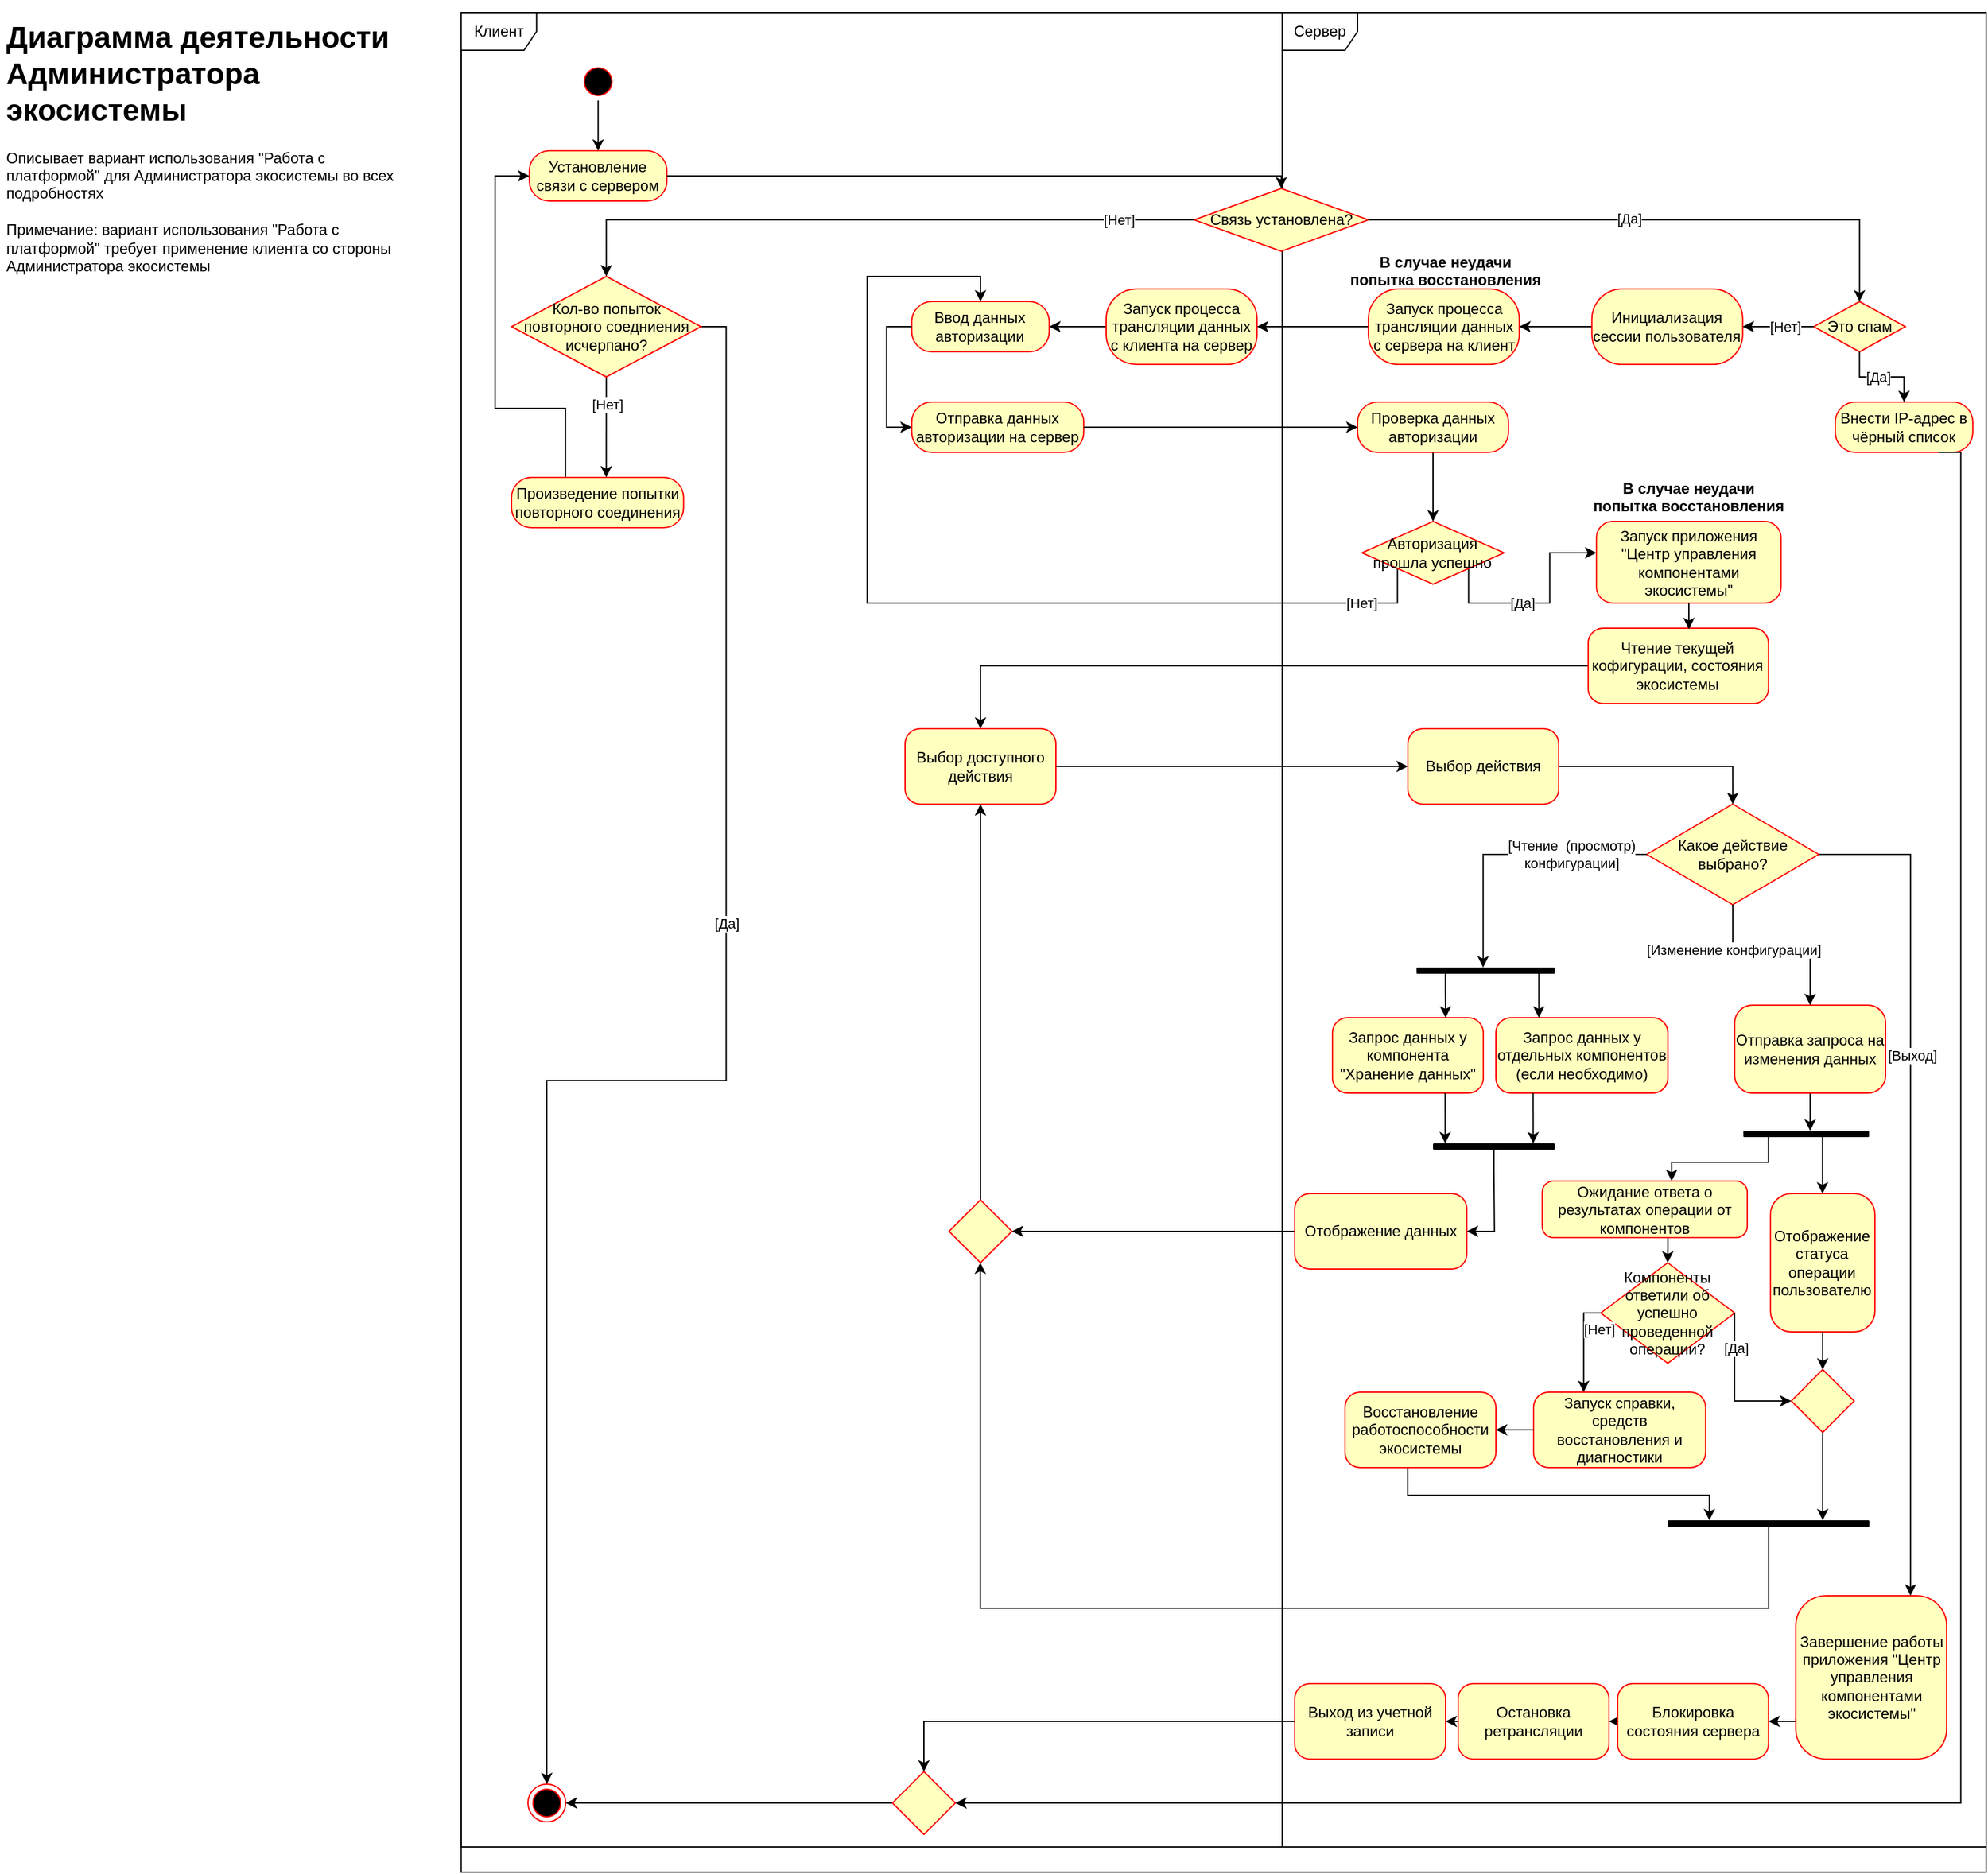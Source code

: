 <mxfile version="20.2.3" type="device"><diagram id="lEz_mb1exdDKSGcd9NBt" name="Administrator's diagram"><mxGraphModel dx="860" dy="572" grid="1" gridSize="10" guides="1" tooltips="1" connect="1" arrows="1" fold="1" page="1" pageScale="1" pageWidth="1654" pageHeight="2336" math="0" shadow="0"><root><mxCell id="0"/><mxCell id="1" parent="0"/><mxCell id="CnQYJL5vr_ISQCgj0B44-7" value="" style="group;strokeColor=default;" parent="1" vertex="1" connectable="0"><mxGeometry x="386.85" y="40" width="1213.15" height="1480" as="geometry"/></mxCell><mxCell id="CnQYJL5vr_ISQCgj0B44-5" value="Клиент" style="shape=umlFrame;whiteSpace=wrap;html=1;strokeColor=default;verticalAlign=middle;" parent="CnQYJL5vr_ISQCgj0B44-7" vertex="1"><mxGeometry width="653.15" height="1460" as="geometry"/></mxCell><mxCell id="CnQYJL5vr_ISQCgj0B44-6" value="Сервер" style="shape=umlFrame;whiteSpace=wrap;html=1;strokeColor=default;" parent="CnQYJL5vr_ISQCgj0B44-7" vertex="1"><mxGeometry x="653.15" width="560" height="1460" as="geometry"/></mxCell><mxCell id="wxSlgVsKKIOZAOF29GzU-12" value="&lt;font style=&quot;vertical-align: inherit;&quot;&gt;&lt;font style=&quot;vertical-align: inherit;&quot;&gt;Связь установлена?&lt;/font&gt;&lt;/font&gt;" style="rhombus;whiteSpace=wrap;html=1;fillColor=#ffffc0;strokeColor=#ff0000;" parent="CnQYJL5vr_ISQCgj0B44-7" vertex="1"><mxGeometry x="583.15" y="140" width="138.61" height="50" as="geometry"/></mxCell><mxCell id="wxSlgVsKKIOZAOF29GzU-30" value="Это спам" style="rhombus;whiteSpace=wrap;html=1;fillColor=#ffffc0;strokeColor=#ff0000;" parent="CnQYJL5vr_ISQCgj0B44-7" vertex="1"><mxGeometry x="1075.98" y="230" width="72.941" height="40" as="geometry"/></mxCell><mxCell id="wxSlgVsKKIOZAOF29GzU-37" value="Внести IP-адрес в чёрный список" style="rounded=1;whiteSpace=wrap;html=1;arcSize=40;fontColor=#000000;fillColor=#ffffc0;strokeColor=#ff0000;" parent="CnQYJL5vr_ISQCgj0B44-7" vertex="1"><mxGeometry x="1093.154" y="310" width="109.412" height="40" as="geometry"/></mxCell><mxCell id="wxSlgVsKKIOZAOF29GzU-33" style="edgeStyle=orthogonalEdgeStyle;rounded=0;orthogonalLoop=1;jettySize=auto;html=1;exitX=1;exitY=0.5;exitDx=0;exitDy=0;entryX=0.5;entryY=0;entryDx=0;entryDy=0;" parent="CnQYJL5vr_ISQCgj0B44-7" source="wxSlgVsKKIOZAOF29GzU-12" target="wxSlgVsKKIOZAOF29GzU-30" edge="1"><mxGeometry relative="1" as="geometry"><Array as="points"/></mxGeometry></mxCell><mxCell id="CnQYJL5vr_ISQCgj0B44-8" value="[Да]" style="edgeLabel;html=1;align=center;verticalAlign=middle;resizable=0;points=[];" parent="wxSlgVsKKIOZAOF29GzU-33" vertex="1" connectable="0"><mxGeometry x="-0.092" y="1" relative="1" as="geometry"><mxPoint as="offset"/></mxGeometry></mxCell><mxCell id="wxSlgVsKKIOZAOF29GzU-39" style="edgeStyle=orthogonalEdgeStyle;rounded=0;orthogonalLoop=1;jettySize=auto;html=1;entryX=0.5;entryY=0;entryDx=0;entryDy=0;" parent="CnQYJL5vr_ISQCgj0B44-7" source="wxSlgVsKKIOZAOF29GzU-30" target="wxSlgVsKKIOZAOF29GzU-37" edge="1"><mxGeometry relative="1" as="geometry"/></mxCell><mxCell id="CnQYJL5vr_ISQCgj0B44-9" value="[Да]" style="edgeLabel;html=1;align=center;verticalAlign=middle;resizable=0;points=[];" parent="wxSlgVsKKIOZAOF29GzU-39" vertex="1" connectable="0"><mxGeometry x="-0.074" relative="1" as="geometry"><mxPoint as="offset"/></mxGeometry></mxCell><mxCell id="wxSlgVsKKIOZAOF29GzU-22" style="edgeStyle=orthogonalEdgeStyle;rounded=0;orthogonalLoop=1;jettySize=auto;html=1;entryX=0.5;entryY=0;entryDx=0;entryDy=0;" parent="CnQYJL5vr_ISQCgj0B44-7" source="wxSlgVsKKIOZAOF29GzU-12" target="udmg3u4fPw1JbrQ22PUm-107" edge="1"><mxGeometry relative="1" as="geometry"/></mxCell><mxCell id="3WXy9SSO5yhZ2GeKk5AF-1" value="&lt;font style=&quot;vertical-align: inherit;&quot;&gt;&lt;font style=&quot;vertical-align: inherit;&quot;&gt;[Нет]&lt;br&gt;&lt;/font&gt;&lt;/font&gt;" style="edgeLabel;html=1;align=center;verticalAlign=middle;resizable=0;points=[];" parent="wxSlgVsKKIOZAOF29GzU-22" vertex="1" connectable="0"><mxGeometry x="-0.932" y="1" relative="1" as="geometry"><mxPoint x="-43" y="-1" as="offset"/></mxGeometry></mxCell><mxCell id="wxSlgVsKKIOZAOF29GzU-18" value="" style="ellipse;html=1;shape=endState;fillColor=#000000;strokeColor=#ff0000;" parent="CnQYJL5vr_ISQCgj0B44-7" vertex="1"><mxGeometry x="53.149" y="1410" width="30" height="30" as="geometry"/></mxCell><mxCell id="wxSlgVsKKIOZAOF29GzU-40" style="edgeStyle=orthogonalEdgeStyle;rounded=0;orthogonalLoop=1;jettySize=auto;html=1;entryX=1;entryY=0.5;entryDx=0;entryDy=0;exitX=0.75;exitY=1;exitDx=0;exitDy=0;" parent="CnQYJL5vr_ISQCgj0B44-7" source="wxSlgVsKKIOZAOF29GzU-37" target="udmg3u4fPw1JbrQ22PUm-97" edge="1"><mxGeometry relative="1" as="geometry"><Array as="points"><mxPoint x="1193" y="350"/><mxPoint x="1193" y="1425"/></Array></mxGeometry></mxCell><mxCell id="wxSlgVsKKIOZAOF29GzU-4" value="" style="ellipse;html=1;shape=startState;fillColor=#000000;strokeColor=#ff0000;" parent="CnQYJL5vr_ISQCgj0B44-7" vertex="1"><mxGeometry x="93.979" y="40" width="30" height="30" as="geometry"/></mxCell><mxCell id="wxSlgVsKKIOZAOF29GzU-27" value="Ввод данных авторизации" style="rounded=1;whiteSpace=wrap;html=1;arcSize=40;fontColor=#000000;fillColor=#ffffc0;strokeColor=#ff0000;" parent="CnQYJL5vr_ISQCgj0B44-7" vertex="1"><mxGeometry x="358.447" y="230" width="109.412" height="40" as="geometry"/></mxCell><mxCell id="wxSlgVsKKIOZAOF29GzU-8" value="&lt;font style=&quot;vertical-align: inherit;&quot;&gt;&lt;font style=&quot;vertical-align: inherit;&quot;&gt;Установление связи с сервером&lt;/font&gt;&lt;/font&gt;" style="rounded=1;whiteSpace=wrap;html=1;arcSize=40;fontColor=#000000;fillColor=#ffffc0;strokeColor=#ff0000;" parent="CnQYJL5vr_ISQCgj0B44-7" vertex="1"><mxGeometry x="54.27" y="110" width="109.412" height="40" as="geometry"/></mxCell><mxCell id="wxSlgVsKKIOZAOF29GzU-29" style="edgeStyle=orthogonalEdgeStyle;rounded=0;orthogonalLoop=1;jettySize=auto;html=1;entryX=0.5;entryY=0;entryDx=0;entryDy=0;" parent="CnQYJL5vr_ISQCgj0B44-7" source="wxSlgVsKKIOZAOF29GzU-4" target="wxSlgVsKKIOZAOF29GzU-8" edge="1"><mxGeometry relative="1" as="geometry"/></mxCell><mxCell id="wxSlgVsKKIOZAOF29GzU-11" style="edgeStyle=orthogonalEdgeStyle;rounded=0;orthogonalLoop=1;jettySize=auto;html=1;entryX=0.5;entryY=0;entryDx=0;entryDy=0;" parent="CnQYJL5vr_ISQCgj0B44-7" source="wxSlgVsKKIOZAOF29GzU-8" target="wxSlgVsKKIOZAOF29GzU-12" edge="1"><mxGeometry relative="1" as="geometry"><Array as="points"><mxPoint x="652" y="130"/></Array></mxGeometry></mxCell><mxCell id="CnQYJL5vr_ISQCgj0B44-25" style="edgeStyle=orthogonalEdgeStyle;rounded=0;orthogonalLoop=1;jettySize=auto;html=1;entryX=1;entryY=0.5;entryDx=0;entryDy=0;" parent="CnQYJL5vr_ISQCgj0B44-7" source="CnQYJL5vr_ISQCgj0B44-23" target="udmg3u4fPw1JbrQ22PUm-115" edge="1"><mxGeometry relative="1" as="geometry"/></mxCell><mxCell id="CnQYJL5vr_ISQCgj0B44-23" value="Запуск процесса трансляции данных с сервера на клиент" style="whiteSpace=wrap;html=1;fillColor=#ffffc0;strokeColor=#ff0000;rounded=1;arcSize=40;" parent="CnQYJL5vr_ISQCgj0B44-7" vertex="1"><mxGeometry x="721.759" y="220" width="120" height="60" as="geometry"/></mxCell><mxCell id="CnQYJL5vr_ISQCgj0B44-26" value="Отправка данных авторизации на сервер" style="whiteSpace=wrap;html=1;fillColor=#ffffc0;strokeColor=#ff0000;fontColor=#000000;rounded=1;arcSize=40;" parent="CnQYJL5vr_ISQCgj0B44-7" vertex="1"><mxGeometry x="358.45" y="310" width="136.85" height="40" as="geometry"/></mxCell><mxCell id="CnQYJL5vr_ISQCgj0B44-30" value="" style="edgeStyle=orthogonalEdgeStyle;rounded=0;orthogonalLoop=1;jettySize=auto;html=1;entryX=0;entryY=0.5;entryDx=0;entryDy=0;exitX=0;exitY=0.5;exitDx=0;exitDy=0;" parent="CnQYJL5vr_ISQCgj0B44-7" source="wxSlgVsKKIOZAOF29GzU-27" target="CnQYJL5vr_ISQCgj0B44-26" edge="1"><mxGeometry relative="1" as="geometry"><mxPoint x="234.225" y="290.0" as="targetPoint"/></mxGeometry></mxCell><mxCell id="CnQYJL5vr_ISQCgj0B44-47" style="edgeStyle=orthogonalEdgeStyle;rounded=0;jumpStyle=arc;jumpSize=10;orthogonalLoop=1;jettySize=auto;html=1;endSize=6;targetPerimeterSpacing=0;strokeWidth=1;" parent="CnQYJL5vr_ISQCgj0B44-7" source="CnQYJL5vr_ISQCgj0B44-33" target="wxSlgVsKKIOZAOF29GzU-49" edge="1"><mxGeometry relative="1" as="geometry"/></mxCell><mxCell id="CnQYJL5vr_ISQCgj0B44-33" value="Проверка данных авторизации" style="whiteSpace=wrap;html=1;fillColor=#ffffc0;strokeColor=#ff0000;fontColor=#000000;rounded=1;arcSize=40;" parent="CnQYJL5vr_ISQCgj0B44-7" vertex="1"><mxGeometry x="713.15" y="310" width="120" height="40" as="geometry"/></mxCell><mxCell id="CnQYJL5vr_ISQCgj0B44-34" value="" style="edgeStyle=orthogonalEdgeStyle;rounded=0;orthogonalLoop=1;jettySize=auto;html=1;" parent="CnQYJL5vr_ISQCgj0B44-7" source="CnQYJL5vr_ISQCgj0B44-26" target="CnQYJL5vr_ISQCgj0B44-33" edge="1"><mxGeometry relative="1" as="geometry"/></mxCell><mxCell id="CnQYJL5vr_ISQCgj0B44-40" style="edgeStyle=orthogonalEdgeStyle;rounded=0;orthogonalLoop=1;jettySize=auto;html=1;entryX=0.5;entryY=0;entryDx=0;entryDy=0;endSize=6;targetPerimeterSpacing=0;strokeWidth=1;jumpStyle=arc;jumpSize=10;exitX=0;exitY=1;exitDx=0;exitDy=0;" parent="CnQYJL5vr_ISQCgj0B44-7" source="wxSlgVsKKIOZAOF29GzU-49" target="wxSlgVsKKIOZAOF29GzU-27" edge="1"><mxGeometry relative="1" as="geometry"><Array as="points"><mxPoint x="745" y="470"/><mxPoint x="323" y="470"/><mxPoint x="323" y="210"/><mxPoint x="413" y="210"/></Array></mxGeometry></mxCell><mxCell id="CnQYJL5vr_ISQCgj0B44-41" value="[Нет]" style="edgeLabel;html=1;align=center;verticalAlign=middle;resizable=0;points=[];" parent="CnQYJL5vr_ISQCgj0B44-40" vertex="1" connectable="0"><mxGeometry x="-0.875" relative="1" as="geometry"><mxPoint x="-5" as="offset"/></mxGeometry></mxCell><mxCell id="CnQYJL5vr_ISQCgj0B44-52" style="edgeStyle=orthogonalEdgeStyle;rounded=0;jumpStyle=arc;jumpSize=10;orthogonalLoop=1;jettySize=auto;html=1;exitX=1;exitY=1;exitDx=0;exitDy=0;endSize=6;targetPerimeterSpacing=0;strokeWidth=1;" parent="CnQYJL5vr_ISQCgj0B44-7" source="wxSlgVsKKIOZAOF29GzU-49" target="CnQYJL5vr_ISQCgj0B44-48" edge="1"><mxGeometry relative="1" as="geometry"><Array as="points"><mxPoint x="801" y="470"/><mxPoint x="866" y="470"/><mxPoint x="866" y="430"/></Array></mxGeometry></mxCell><mxCell id="CnQYJL5vr_ISQCgj0B44-53" value="[Да]" style="edgeLabel;html=1;align=center;verticalAlign=middle;resizable=0;points=[];" parent="CnQYJL5vr_ISQCgj0B44-52" vertex="1" connectable="0"><mxGeometry x="-0.18" relative="1" as="geometry"><mxPoint as="offset"/></mxGeometry></mxCell><mxCell id="wxSlgVsKKIOZAOF29GzU-49" value="Авторизация прошла успешно" style="rhombus;whiteSpace=wrap;html=1;fillColor=#ffffc0;strokeColor=#ff0000;" parent="CnQYJL5vr_ISQCgj0B44-7" vertex="1"><mxGeometry x="716.58" y="405" width="113.15" height="50" as="geometry"/></mxCell><mxCell id="CnQYJL5vr_ISQCgj0B44-48" value="Запуск приложения &quot;Центр управления компонентами экосистемы&quot;" style="whiteSpace=wrap;html=1;fillColor=#ffffc0;strokeColor=#ff0000;rounded=1;imageHeight=24;arcSize=20;" parent="CnQYJL5vr_ISQCgj0B44-7" vertex="1"><mxGeometry x="903.15" y="405" width="146.85" height="65" as="geometry"/></mxCell><mxCell id="CnQYJL5vr_ISQCgj0B44-54" value="В случае неудачи &#10;попытка восстановления" style="text;align=center;fontStyle=1;verticalAlign=middle;spacingLeft=3;spacingRight=3;strokeColor=none;rotatable=0;points=[[0,0.5],[1,0.5]];portConstraint=eastwest;rounded=1;" parent="CnQYJL5vr_ISQCgj0B44-7" vertex="1"><mxGeometry x="703.15" y="180" width="160" height="50" as="geometry"/></mxCell><mxCell id="CnQYJL5vr_ISQCgj0B44-55" value="В случае неудачи &#10;попытка восстановления" style="text;align=center;fontStyle=1;verticalAlign=middle;spacingLeft=3;spacingRight=3;strokeColor=none;rotatable=0;points=[[0,0.5],[1,0.5]];portConstraint=eastwest;rounded=1;" parent="CnQYJL5vr_ISQCgj0B44-7" vertex="1"><mxGeometry x="896.57" y="360" width="160" height="50" as="geometry"/></mxCell><mxCell id="CnQYJL5vr_ISQCgj0B44-56" value="Выбор доступного действия" style="whiteSpace=wrap;html=1;fillColor=#ffffc0;strokeColor=#ff0000;rounded=1;arcSize=20;" parent="CnQYJL5vr_ISQCgj0B44-7" vertex="1"><mxGeometry x="353.155" y="570" width="120" height="60" as="geometry"/></mxCell><mxCell id="CnQYJL5vr_ISQCgj0B44-66" value="Какое действие выбрано?" style="rhombus;whiteSpace=wrap;html=1;fillColor=#ffffc0;strokeColor=#ff0000;rounded=0;arcSize=20;" parent="CnQYJL5vr_ISQCgj0B44-7" vertex="1"><mxGeometry x="943.16" y="630" width="136.85" height="80" as="geometry"/></mxCell><mxCell id="CnQYJL5vr_ISQCgj0B44-67" value="" style="edgeStyle=orthogonalEdgeStyle;rounded=0;jumpStyle=arc;jumpSize=10;orthogonalLoop=1;jettySize=auto;html=1;endSize=6;targetPerimeterSpacing=0;strokeWidth=1;exitX=1;exitY=0.5;exitDx=0;exitDy=0;" parent="CnQYJL5vr_ISQCgj0B44-7" source="CnQYJL5vr_ISQCgj0B44-56" target="udmg3u4fPw1JbrQ22PUm-89" edge="1"><mxGeometry relative="1" as="geometry"/></mxCell><mxCell id="CnQYJL5vr_ISQCgj0B44-68" value="Запрос данных у компонента &quot;Хранение данных&quot;" style="whiteSpace=wrap;html=1;fillColor=#ffffc0;strokeColor=#ff0000;rounded=1;arcSize=20;" parent="CnQYJL5vr_ISQCgj0B44-7" vertex="1"><mxGeometry x="693.155" y="800" width="120" height="60" as="geometry"/></mxCell><mxCell id="CnQYJL5vr_ISQCgj0B44-69" value="" style="edgeStyle=orthogonalEdgeStyle;rounded=0;jumpStyle=arc;jumpSize=10;orthogonalLoop=1;jettySize=auto;html=1;endSize=6;targetPerimeterSpacing=0;strokeWidth=1;exitX=0;exitY=0.5;exitDx=0;exitDy=0;" parent="CnQYJL5vr_ISQCgj0B44-7" source="CnQYJL5vr_ISQCgj0B44-66" target="xNPrOaHbQQzLVuydZrm8-31" edge="1"><mxGeometry relative="1" as="geometry"><mxPoint x="812.99" y="760" as="targetPoint"/><Array as="points"><mxPoint x="813" y="670"/></Array></mxGeometry></mxCell><mxCell id="CnQYJL5vr_ISQCgj0B44-70" value="[Чтение&amp;nbsp; (просмотр) &lt;br&gt;конфигурации]" style="edgeLabel;html=1;align=center;verticalAlign=middle;resizable=0;points=[];labelBackgroundColor=default;" parent="CnQYJL5vr_ISQCgj0B44-69" vertex="1" connectable="0"><mxGeometry x="0.144" y="1" relative="1" as="geometry"><mxPoint x="66" y="-1" as="offset"/></mxGeometry></mxCell><mxCell id="CnQYJL5vr_ISQCgj0B44-73" value="Запрос данных у отдельных компонентов (если необходимо)" style="whiteSpace=wrap;html=1;fillColor=#ffffc0;strokeColor=#ff0000;rounded=1;arcSize=20;" parent="CnQYJL5vr_ISQCgj0B44-7" vertex="1"><mxGeometry x="823.15" y="800" width="136.86" height="60" as="geometry"/></mxCell><mxCell id="xNPrOaHbQQzLVuydZrm8-1" style="edgeStyle=orthogonalEdgeStyle;rounded=0;orthogonalLoop=1;jettySize=auto;html=1;" parent="CnQYJL5vr_ISQCgj0B44-7" source="xNPrOaHbQQzLVuydZrm8-29" target="CnQYJL5vr_ISQCgj0B44-137" edge="1"><mxGeometry relative="1" as="geometry"><mxPoint x="821.979" y="910" as="sourcePoint"/><Array as="points"><mxPoint x="822" y="920"/><mxPoint x="822" y="920"/></Array></mxGeometry></mxCell><mxCell id="CnQYJL5vr_ISQCgj0B44-78" style="edgeStyle=orthogonalEdgeStyle;rounded=0;jumpStyle=arc;jumpSize=10;orthogonalLoop=1;jettySize=auto;html=1;endSize=6;targetPerimeterSpacing=0;strokeWidth=1;" parent="CnQYJL5vr_ISQCgj0B44-7" target="xNPrOaHbQQzLVuydZrm8-29" edge="1"><mxGeometry relative="1" as="geometry"><mxPoint x="782.8" y="860" as="sourcePoint"/><mxPoint x="783.16" y="900" as="targetPoint"/><Array as="points"><mxPoint x="783" y="890"/><mxPoint x="783" y="890"/></Array></mxGeometry></mxCell><mxCell id="CnQYJL5vr_ISQCgj0B44-79" style="edgeStyle=orthogonalEdgeStyle;rounded=0;jumpStyle=arc;jumpSize=10;orthogonalLoop=1;jettySize=auto;html=1;endSize=6;targetPerimeterSpacing=0;strokeWidth=1;" parent="CnQYJL5vr_ISQCgj0B44-7" target="xNPrOaHbQQzLVuydZrm8-29" edge="1"><mxGeometry relative="1" as="geometry"><mxPoint x="852.8" y="860" as="sourcePoint"/><mxPoint x="853.12" y="901.04" as="targetPoint"/><Array as="points"><mxPoint x="853" y="890"/><mxPoint x="853" y="890"/></Array></mxGeometry></mxCell><mxCell id="CnQYJL5vr_ISQCgj0B44-138" style="edgeStyle=orthogonalEdgeStyle;rounded=0;jumpStyle=arc;jumpSize=10;orthogonalLoop=1;jettySize=auto;html=1;fontColor=none;endSize=6;targetPerimeterSpacing=0;strokeWidth=1;exitX=0;exitY=0.5;exitDx=0;exitDy=0;" parent="CnQYJL5vr_ISQCgj0B44-7" source="CnQYJL5vr_ISQCgj0B44-137" target="udmg3u4fPw1JbrQ22PUm-101" edge="1"><mxGeometry relative="1" as="geometry"><Array as="points"><mxPoint x="413" y="970"/></Array></mxGeometry></mxCell><mxCell id="CnQYJL5vr_ISQCgj0B44-137" value="Отображение данных" style="whiteSpace=wrap;html=1;fillColor=#ffffc0;strokeColor=#ff0000;rounded=1;arcSize=20;" parent="CnQYJL5vr_ISQCgj0B44-7" vertex="1"><mxGeometry x="663.15" y="940" width="136.86" height="60" as="geometry"/></mxCell><mxCell id="xNPrOaHbQQzLVuydZrm8-22" style="edgeStyle=orthogonalEdgeStyle;rounded=0;orthogonalLoop=1;jettySize=auto;html=1;exitX=0.5;exitY=1;exitDx=0;exitDy=0;" parent="CnQYJL5vr_ISQCgj0B44-7" source="CnQYJL5vr_ISQCgj0B44-139" target="xNPrOaHbQQzLVuydZrm8-32" edge="1"><mxGeometry relative="1" as="geometry"><mxPoint x="1063.15" y="920" as="targetPoint"/><Array as="points"><mxPoint x="1073" y="890"/><mxPoint x="1073" y="890"/></Array></mxGeometry></mxCell><mxCell id="CnQYJL5vr_ISQCgj0B44-139" value="Отправка запроса на изменения данных" style="whiteSpace=wrap;html=1;fillColor=#ffffc0;strokeColor=#ff0000;rounded=1;arcSize=20;" parent="CnQYJL5vr_ISQCgj0B44-7" vertex="1"><mxGeometry x="1013.16" y="790" width="120" height="70" as="geometry"/></mxCell><mxCell id="CnQYJL5vr_ISQCgj0B44-140" value="" style="edgeStyle=orthogonalEdgeStyle;rounded=0;jumpStyle=arc;jumpSize=10;orthogonalLoop=1;jettySize=auto;html=1;fontColor=none;endSize=6;targetPerimeterSpacing=0;strokeWidth=1;" parent="CnQYJL5vr_ISQCgj0B44-7" source="CnQYJL5vr_ISQCgj0B44-66" target="CnQYJL5vr_ISQCgj0B44-139" edge="1"><mxGeometry relative="1" as="geometry"/></mxCell><mxCell id="CnQYJL5vr_ISQCgj0B44-141" value="[Изменение конфигурации]" style="edgeLabel;html=1;align=center;verticalAlign=middle;resizable=0;points=[];fontColor=none;labelBackgroundColor=default;" parent="CnQYJL5vr_ISQCgj0B44-140" vertex="1" connectable="0"><mxGeometry x="-0.49" relative="1" as="geometry"><mxPoint as="offset"/></mxGeometry></mxCell><mxCell id="xNPrOaHbQQzLVuydZrm8-42" style="edgeStyle=orthogonalEdgeStyle;rounded=0;orthogonalLoop=1;jettySize=auto;html=1;exitX=0;exitY=0.75;exitDx=0;exitDy=0;" parent="CnQYJL5vr_ISQCgj0B44-7" source="CnQYJL5vr_ISQCgj0B44-144" target="xNPrOaHbQQzLVuydZrm8-39" edge="1"><mxGeometry relative="1" as="geometry"><Array as="points"><mxPoint x="1062" y="1360"/></Array></mxGeometry></mxCell><mxCell id="CnQYJL5vr_ISQCgj0B44-144" value="Завершение работы приложения &quot;Центр управления компонентами экосистемы&quot;" style="whiteSpace=wrap;html=1;fillColor=#ffffc0;strokeColor=#ff0000;rounded=1;arcSize=20;" parent="CnQYJL5vr_ISQCgj0B44-7" vertex="1"><mxGeometry x="1061.76" y="1260" width="120" height="130" as="geometry"/></mxCell><mxCell id="CnQYJL5vr_ISQCgj0B44-145" value="" style="edgeStyle=orthogonalEdgeStyle;rounded=0;jumpStyle=arc;jumpSize=10;orthogonalLoop=1;jettySize=auto;html=1;fontColor=none;endSize=6;targetPerimeterSpacing=0;strokeWidth=1;" parent="CnQYJL5vr_ISQCgj0B44-7" source="CnQYJL5vr_ISQCgj0B44-66" target="CnQYJL5vr_ISQCgj0B44-144" edge="1"><mxGeometry relative="1" as="geometry"><Array as="points"><mxPoint x="1153" y="670"/></Array></mxGeometry></mxCell><mxCell id="CnQYJL5vr_ISQCgj0B44-146" value="[Выход]" style="edgeLabel;html=1;align=center;verticalAlign=middle;resizable=0;points=[];fontColor=none;" parent="CnQYJL5vr_ISQCgj0B44-145" vertex="1" connectable="0"><mxGeometry x="-0.298" y="1" relative="1" as="geometry"><mxPoint as="offset"/></mxGeometry></mxCell><mxCell id="xNPrOaHbQQzLVuydZrm8-4" style="edgeStyle=orthogonalEdgeStyle;rounded=0;orthogonalLoop=1;jettySize=auto;html=1;entryX=0.75;entryY=0;entryDx=0;entryDy=0;" parent="CnQYJL5vr_ISQCgj0B44-7" source="xNPrOaHbQQzLVuydZrm8-31" target="CnQYJL5vr_ISQCgj0B44-68" edge="1"><mxGeometry relative="1" as="geometry"><mxPoint x="783.15" y="770" as="sourcePoint"/><Array as="points"><mxPoint x="783" y="780"/><mxPoint x="783" y="780"/></Array></mxGeometry></mxCell><mxCell id="xNPrOaHbQQzLVuydZrm8-5" style="edgeStyle=orthogonalEdgeStyle;rounded=0;orthogonalLoop=1;jettySize=auto;html=1;entryX=0.25;entryY=0;entryDx=0;entryDy=0;" parent="CnQYJL5vr_ISQCgj0B44-7" source="xNPrOaHbQQzLVuydZrm8-31" target="CnQYJL5vr_ISQCgj0B44-73" edge="1"><mxGeometry relative="1" as="geometry"><mxPoint x="843.15" y="770" as="sourcePoint"/><Array as="points"><mxPoint x="857" y="785"/></Array></mxGeometry></mxCell><mxCell id="xNPrOaHbQQzLVuydZrm8-8" style="edgeStyle=orthogonalEdgeStyle;rounded=0;orthogonalLoop=1;jettySize=auto;html=1;exitX=0;exitY=0.5;exitDx=0;exitDy=0;entryX=0.5;entryY=0;entryDx=0;entryDy=0;" parent="CnQYJL5vr_ISQCgj0B44-7" source="xNPrOaHbQQzLVuydZrm8-6" target="CnQYJL5vr_ISQCgj0B44-56" edge="1"><mxGeometry relative="1" as="geometry"/></mxCell><mxCell id="xNPrOaHbQQzLVuydZrm8-6" value="Чтение текущей кофигурации, состояния экосистемы" style="whiteSpace=wrap;html=1;fillColor=#ffffc0;strokeColor=#ff0000;rounded=1;arcSize=20;" parent="CnQYJL5vr_ISQCgj0B44-7" vertex="1"><mxGeometry x="896.57" y="490" width="143.44" height="60" as="geometry"/></mxCell><mxCell id="xNPrOaHbQQzLVuydZrm8-7" value="" style="rounded=0;orthogonalLoop=1;jettySize=auto;html=1;entryX=0.559;entryY=0.013;entryDx=0;entryDy=0;entryPerimeter=0;" parent="CnQYJL5vr_ISQCgj0B44-7" source="CnQYJL5vr_ISQCgj0B44-48" target="xNPrOaHbQQzLVuydZrm8-6" edge="1"><mxGeometry relative="1" as="geometry"/></mxCell><mxCell id="xNPrOaHbQQzLVuydZrm8-11" value="Компоненты ответили об успешно проведенной операции?" style="rhombus;whiteSpace=wrap;html=1;fillColor=#ffffc0;strokeColor=#ff0000;rounded=0;arcSize=20;" parent="CnQYJL5vr_ISQCgj0B44-7" vertex="1"><mxGeometry x="906.59" y="995" width="106.57" height="80" as="geometry"/></mxCell><mxCell id="xNPrOaHbQQzLVuydZrm8-15" value="" style="edgeStyle=orthogonalEdgeStyle;rounded=0;orthogonalLoop=1;jettySize=auto;html=1;exitX=0;exitY=0.5;exitDx=0;exitDy=0;" parent="CnQYJL5vr_ISQCgj0B44-7" source="xNPrOaHbQQzLVuydZrm8-11" target="xNPrOaHbQQzLVuydZrm8-28" edge="1"><mxGeometry relative="1" as="geometry"><mxPoint x="900.036" y="1030" as="targetPoint"/><Array as="points"><mxPoint x="893" y="1035"/></Array></mxGeometry></mxCell><mxCell id="xNPrOaHbQQzLVuydZrm8-16" value="[Нет]" style="edgeLabel;html=1;align=center;verticalAlign=middle;resizable=0;points=[];" parent="xNPrOaHbQQzLVuydZrm8-15" vertex="1" connectable="0"><mxGeometry x="-0.263" y="2" relative="1" as="geometry"><mxPoint x="10" y="-2" as="offset"/></mxGeometry></mxCell><mxCell id="xNPrOaHbQQzLVuydZrm8-19" value="" style="edgeStyle=orthogonalEdgeStyle;rounded=0;orthogonalLoop=1;jettySize=auto;html=1;startArrow=none;" parent="CnQYJL5vr_ISQCgj0B44-7" source="udmg3u4fPw1JbrQ22PUm-91" target="xNPrOaHbQQzLVuydZrm8-35" edge="1"><mxGeometry relative="1" as="geometry"><mxPoint x="990.036" y="1120" as="targetPoint"/><Array as="points"><mxPoint x="1083" y="1140"/><mxPoint x="1083" y="1140"/></Array></mxGeometry></mxCell><mxCell id="xNPrOaHbQQzLVuydZrm8-21" value="Отображение статуса операции пользователю" style="whiteSpace=wrap;html=1;fillColor=#ffffc0;strokeColor=#ff0000;rounded=1;arcSize=20;" parent="CnQYJL5vr_ISQCgj0B44-7" vertex="1"><mxGeometry x="1041.58" y="940" width="83.15" height="110" as="geometry"/></mxCell><mxCell id="xNPrOaHbQQzLVuydZrm8-37" style="edgeStyle=orthogonalEdgeStyle;rounded=0;orthogonalLoop=1;jettySize=auto;html=1;" parent="CnQYJL5vr_ISQCgj0B44-7" source="xNPrOaHbQQzLVuydZrm8-46" target="xNPrOaHbQQzLVuydZrm8-35" edge="1"><mxGeometry relative="1" as="geometry"><Array as="points"><mxPoint x="753" y="1180"/><mxPoint x="993" y="1180"/></Array></mxGeometry></mxCell><mxCell id="xNPrOaHbQQzLVuydZrm8-28" value="Запуск справки, средств восстановления и диагностики" style="whiteSpace=wrap;html=1;fillColor=#ffffc0;strokeColor=#ff0000;rounded=1;arcSize=20;" parent="CnQYJL5vr_ISQCgj0B44-7" vertex="1"><mxGeometry x="853.15" y="1098" width="136.86" height="60" as="geometry"/></mxCell><mxCell id="xNPrOaHbQQzLVuydZrm8-29" value="" style="html=1;points=[];perimeter=orthogonalPerimeter;fillColor=#000000;strokeColor=none;rounded=1;labelBackgroundColor=none;direction=south;" parent="CnQYJL5vr_ISQCgj0B44-7" vertex="1"><mxGeometry x="773.15" y="900" width="96.85" height="5" as="geometry"/></mxCell><mxCell id="xNPrOaHbQQzLVuydZrm8-31" value="" style="html=1;points=[];perimeter=orthogonalPerimeter;fillColor=#000000;strokeColor=none;rounded=1;labelBackgroundColor=none;direction=south;" parent="CnQYJL5vr_ISQCgj0B44-7" vertex="1"><mxGeometry x="760" y="760" width="110" height="5" as="geometry"/></mxCell><mxCell id="xNPrOaHbQQzLVuydZrm8-33" style="edgeStyle=orthogonalEdgeStyle;rounded=0;orthogonalLoop=1;jettySize=auto;html=1;" parent="CnQYJL5vr_ISQCgj0B44-7" source="xNPrOaHbQQzLVuydZrm8-32" target="xNPrOaHbQQzLVuydZrm8-21" edge="1"><mxGeometry relative="1" as="geometry"><Array as="points"><mxPoint x="1083" y="900"/><mxPoint x="1083" y="900"/></Array></mxGeometry></mxCell><mxCell id="xNPrOaHbQQzLVuydZrm8-34" style="edgeStyle=orthogonalEdgeStyle;rounded=0;orthogonalLoop=1;jettySize=auto;html=1;startArrow=none;entryX=0.5;entryY=0;entryDx=0;entryDy=0;" parent="CnQYJL5vr_ISQCgj0B44-7" source="udmg3u4fPw1JbrQ22PUm-103" target="xNPrOaHbQQzLVuydZrm8-11" edge="1"><mxGeometry relative="1" as="geometry"><Array as="points"><mxPoint x="960" y="980"/><mxPoint x="960" y="980"/></Array></mxGeometry></mxCell><mxCell id="udmg3u4fPw1JbrQ22PUm-105" style="edgeStyle=orthogonalEdgeStyle;rounded=0;orthogonalLoop=1;jettySize=auto;html=1;endArrow=classic;endFill=1;" edge="1" parent="CnQYJL5vr_ISQCgj0B44-7" source="xNPrOaHbQQzLVuydZrm8-32" target="udmg3u4fPw1JbrQ22PUm-103"><mxGeometry relative="1" as="geometry"><Array as="points"><mxPoint x="1040" y="915"/><mxPoint x="963" y="915"/></Array></mxGeometry></mxCell><mxCell id="xNPrOaHbQQzLVuydZrm8-32" value="" style="html=1;points=[];perimeter=orthogonalPerimeter;fillColor=#000000;strokeColor=none;rounded=1;labelBackgroundColor=none;direction=south;" parent="CnQYJL5vr_ISQCgj0B44-7" vertex="1"><mxGeometry x="1020" y="890" width="100" height="5" as="geometry"/></mxCell><mxCell id="xNPrOaHbQQzLVuydZrm8-35" value="" style="html=1;points=[];perimeter=orthogonalPerimeter;fillColor=#000000;strokeColor=none;rounded=1;labelBackgroundColor=none;direction=south;" parent="CnQYJL5vr_ISQCgj0B44-7" vertex="1"><mxGeometry x="960.01" y="1200" width="160.28" height="5" as="geometry"/></mxCell><mxCell id="xNPrOaHbQQzLVuydZrm8-38" style="edgeStyle=orthogonalEdgeStyle;rounded=0;orthogonalLoop=1;jettySize=auto;html=1;startArrow=none;" parent="CnQYJL5vr_ISQCgj0B44-7" source="udmg3u4fPw1JbrQ22PUm-101" target="CnQYJL5vr_ISQCgj0B44-56" edge="1"><mxGeometry relative="1" as="geometry"><mxPoint x="413.15" y="623.684" as="targetPoint"/><Array as="points"/></mxGeometry></mxCell><mxCell id="xNPrOaHbQQzLVuydZrm8-43" style="edgeStyle=orthogonalEdgeStyle;rounded=0;orthogonalLoop=1;jettySize=auto;html=1;" parent="CnQYJL5vr_ISQCgj0B44-7" source="xNPrOaHbQQzLVuydZrm8-39" target="xNPrOaHbQQzLVuydZrm8-40" edge="1"><mxGeometry relative="1" as="geometry"/></mxCell><mxCell id="xNPrOaHbQQzLVuydZrm8-39" value="Блокировка состояния сервера" style="whiteSpace=wrap;html=1;fillColor=#ffffc0;strokeColor=#ff0000;rounded=1;arcSize=20;" parent="CnQYJL5vr_ISQCgj0B44-7" vertex="1"><mxGeometry x="920.01" y="1330" width="120" height="60" as="geometry"/></mxCell><mxCell id="xNPrOaHbQQzLVuydZrm8-44" style="edgeStyle=orthogonalEdgeStyle;rounded=0;orthogonalLoop=1;jettySize=auto;html=1;exitX=0;exitY=0.5;exitDx=0;exitDy=0;" parent="CnQYJL5vr_ISQCgj0B44-7" source="xNPrOaHbQQzLVuydZrm8-40" target="xNPrOaHbQQzLVuydZrm8-41" edge="1"><mxGeometry relative="1" as="geometry"/></mxCell><mxCell id="xNPrOaHbQQzLVuydZrm8-40" value="Остановка ретрансляции" style="whiteSpace=wrap;html=1;fillColor=#ffffc0;strokeColor=#ff0000;rounded=1;arcSize=20;" parent="CnQYJL5vr_ISQCgj0B44-7" vertex="1"><mxGeometry x="793.15" y="1330" width="120" height="60" as="geometry"/></mxCell><mxCell id="xNPrOaHbQQzLVuydZrm8-41" value="Выход из учетной записи" style="whiteSpace=wrap;html=1;fillColor=#ffffc0;strokeColor=#ff0000;rounded=1;arcSize=20;" parent="CnQYJL5vr_ISQCgj0B44-7" vertex="1"><mxGeometry x="663.15" y="1330" width="120" height="60" as="geometry"/></mxCell><mxCell id="xNPrOaHbQQzLVuydZrm8-46" value="Восстановление работоспособности экосистемы" style="whiteSpace=wrap;html=1;fillColor=#ffffc0;strokeColor=#ff0000;rounded=1;arcSize=20;" parent="CnQYJL5vr_ISQCgj0B44-7" vertex="1"><mxGeometry x="703.15" y="1098" width="120" height="60" as="geometry"/></mxCell><mxCell id="xNPrOaHbQQzLVuydZrm8-47" value="" style="edgeStyle=orthogonalEdgeStyle;rounded=0;orthogonalLoop=1;jettySize=auto;html=1;" parent="CnQYJL5vr_ISQCgj0B44-7" source="xNPrOaHbQQzLVuydZrm8-28" target="xNPrOaHbQQzLVuydZrm8-46" edge="1"><mxGeometry relative="1" as="geometry"/></mxCell><mxCell id="udmg3u4fPw1JbrQ22PUm-90" style="edgeStyle=orthogonalEdgeStyle;rounded=0;orthogonalLoop=1;jettySize=auto;html=1;entryX=0.5;entryY=0;entryDx=0;entryDy=0;" edge="1" parent="CnQYJL5vr_ISQCgj0B44-7" source="udmg3u4fPw1JbrQ22PUm-89" target="CnQYJL5vr_ISQCgj0B44-66"><mxGeometry relative="1" as="geometry"/></mxCell><mxCell id="udmg3u4fPw1JbrQ22PUm-89" value="Выбор действия" style="whiteSpace=wrap;html=1;fillColor=#ffffc0;strokeColor=#ff0000;rounded=1;arcSize=20;" vertex="1" parent="CnQYJL5vr_ISQCgj0B44-7"><mxGeometry x="753.155" y="570" width="120" height="60" as="geometry"/></mxCell><mxCell id="udmg3u4fPw1JbrQ22PUm-91" value="" style="rhombus;whiteSpace=wrap;html=1;fillColor=#ffffc0;strokeColor=#ff0000;rounded=0;arcSize=20;" vertex="1" parent="CnQYJL5vr_ISQCgj0B44-7"><mxGeometry x="1058.16" y="1080" width="50" height="50" as="geometry"/></mxCell><mxCell id="udmg3u4fPw1JbrQ22PUm-92" value="" style="edgeStyle=orthogonalEdgeStyle;rounded=0;orthogonalLoop=1;jettySize=auto;html=1;" edge="1" parent="CnQYJL5vr_ISQCgj0B44-7" source="xNPrOaHbQQzLVuydZrm8-21" target="udmg3u4fPw1JbrQ22PUm-91"><mxGeometry relative="1" as="geometry"/></mxCell><mxCell id="udmg3u4fPw1JbrQ22PUm-93" value="" style="edgeStyle=orthogonalEdgeStyle;rounded=0;orthogonalLoop=1;jettySize=auto;html=1;endArrow=classic;endFill=1;" edge="1" parent="CnQYJL5vr_ISQCgj0B44-7" source="xNPrOaHbQQzLVuydZrm8-11" target="udmg3u4fPw1JbrQ22PUm-91"><mxGeometry relative="1" as="geometry"><mxPoint x="1469.829" y="1240" as="targetPoint"/><Array as="points"><mxPoint x="1013" y="1105"/></Array><mxPoint x="1389.829" y="1020.203" as="sourcePoint"/></mxGeometry></mxCell><mxCell id="udmg3u4fPw1JbrQ22PUm-94" value="[Да]" style="edgeLabel;html=1;align=center;verticalAlign=middle;resizable=0;points=[];" vertex="1" connectable="0" parent="udmg3u4fPw1JbrQ22PUm-93"><mxGeometry x="-0.519" y="1" relative="1" as="geometry"><mxPoint as="offset"/></mxGeometry></mxCell><mxCell id="udmg3u4fPw1JbrQ22PUm-100" style="edgeStyle=orthogonalEdgeStyle;rounded=0;orthogonalLoop=1;jettySize=auto;html=1;endArrow=classic;endFill=1;" edge="1" parent="CnQYJL5vr_ISQCgj0B44-7" source="udmg3u4fPw1JbrQ22PUm-97" target="wxSlgVsKKIOZAOF29GzU-18"><mxGeometry relative="1" as="geometry"/></mxCell><mxCell id="udmg3u4fPw1JbrQ22PUm-97" value="" style="rhombus;whiteSpace=wrap;html=1;fillColor=#ffffc0;strokeColor=#ff0000;rounded=0;arcSize=20;" vertex="1" parent="CnQYJL5vr_ISQCgj0B44-7"><mxGeometry x="343.15" y="1400" width="50" height="50" as="geometry"/></mxCell><mxCell id="udmg3u4fPw1JbrQ22PUm-98" value="" style="edgeStyle=orthogonalEdgeStyle;rounded=0;orthogonalLoop=1;jettySize=auto;html=1;exitX=0;exitY=0.5;exitDx=0;exitDy=0;entryX=0.5;entryY=0;entryDx=0;entryDy=0;endArrow=classic;endFill=1;" edge="1" parent="CnQYJL5vr_ISQCgj0B44-7" source="xNPrOaHbQQzLVuydZrm8-41" target="udmg3u4fPw1JbrQ22PUm-97"><mxGeometry relative="1" as="geometry"><mxPoint x="1050" y="1400" as="sourcePoint"/><mxPoint x="469.999" y="1465" as="targetPoint"/></mxGeometry></mxCell><mxCell id="udmg3u4fPw1JbrQ22PUm-101" value="" style="rhombus;whiteSpace=wrap;html=1;fillColor=#ffffc0;strokeColor=#ff0000;rounded=0;arcSize=20;" vertex="1" parent="CnQYJL5vr_ISQCgj0B44-7"><mxGeometry x="388.15" y="945" width="50" height="50" as="geometry"/></mxCell><mxCell id="udmg3u4fPw1JbrQ22PUm-102" value="" style="edgeStyle=orthogonalEdgeStyle;rounded=0;orthogonalLoop=1;jettySize=auto;html=1;endArrow=classic;endFill=1;" edge="1" parent="CnQYJL5vr_ISQCgj0B44-7" source="xNPrOaHbQQzLVuydZrm8-35" target="udmg3u4fPw1JbrQ22PUm-101"><mxGeometry relative="1" as="geometry"><mxPoint x="799.846" y="670" as="targetPoint"/><Array as="points"><mxPoint x="1040" y="1270"/><mxPoint x="413" y="1270"/></Array><mxPoint x="1427.077" y="1245" as="sourcePoint"/></mxGeometry></mxCell><mxCell id="udmg3u4fPw1JbrQ22PUm-103" value="Ожидание ответа о результатах операции от компонентов" style="whiteSpace=wrap;html=1;fillColor=#ffffc0;strokeColor=#ff0000;rounded=1;arcSize=20;" vertex="1" parent="CnQYJL5vr_ISQCgj0B44-7"><mxGeometry x="860" y="930" width="163.15" height="45" as="geometry"/></mxCell><mxCell id="udmg3u4fPw1JbrQ22PUm-108" style="edgeStyle=orthogonalEdgeStyle;rounded=0;orthogonalLoop=1;jettySize=auto;html=1;endArrow=classic;endFill=1;exitX=1;exitY=0.5;exitDx=0;exitDy=0;" edge="1" parent="CnQYJL5vr_ISQCgj0B44-7" source="udmg3u4fPw1JbrQ22PUm-107" target="wxSlgVsKKIOZAOF29GzU-18"><mxGeometry relative="1" as="geometry"><mxPoint x="215.84" y="420" as="targetPoint"/></mxGeometry></mxCell><mxCell id="udmg3u4fPw1JbrQ22PUm-109" value="[Да]" style="edgeLabel;html=1;align=center;verticalAlign=middle;resizable=0;points=[];" vertex="1" connectable="0" parent="udmg3u4fPw1JbrQ22PUm-108"><mxGeometry x="-0.252" relative="1" as="geometry"><mxPoint as="offset"/></mxGeometry></mxCell><mxCell id="udmg3u4fPw1JbrQ22PUm-111" style="edgeStyle=orthogonalEdgeStyle;rounded=0;orthogonalLoop=1;jettySize=auto;html=1;exitX=0.5;exitY=1;exitDx=0;exitDy=0;endArrow=classic;endFill=1;" edge="1" parent="CnQYJL5vr_ISQCgj0B44-7" source="udmg3u4fPw1JbrQ22PUm-107" target="udmg3u4fPw1JbrQ22PUm-113"><mxGeometry relative="1" as="geometry"><mxPoint x="115.474" y="360" as="targetPoint"/><Array as="points"><mxPoint x="115" y="350"/><mxPoint x="115" y="350"/></Array></mxGeometry></mxCell><mxCell id="udmg3u4fPw1JbrQ22PUm-112" value="[Нет]" style="edgeLabel;html=1;align=center;verticalAlign=middle;resizable=0;points=[];" vertex="1" connectable="0" parent="udmg3u4fPw1JbrQ22PUm-111"><mxGeometry x="-0.451" relative="1" as="geometry"><mxPoint as="offset"/></mxGeometry></mxCell><mxCell id="udmg3u4fPw1JbrQ22PUm-107" value="Кол-во попыток повторного соедниения исчерпано?" style="rhombus;whiteSpace=wrap;html=1;fillColor=#ffffc0;strokeColor=#ff0000;" vertex="1" parent="CnQYJL5vr_ISQCgj0B44-7"><mxGeometry x="40.11" y="210" width="150.73" height="80" as="geometry"/></mxCell><mxCell id="udmg3u4fPw1JbrQ22PUm-114" style="edgeStyle=orthogonalEdgeStyle;rounded=0;orthogonalLoop=1;jettySize=auto;html=1;entryX=0;entryY=0.5;entryDx=0;entryDy=0;endArrow=classic;endFill=1;" edge="1" parent="CnQYJL5vr_ISQCgj0B44-7" source="udmg3u4fPw1JbrQ22PUm-113" target="wxSlgVsKKIOZAOF29GzU-8"><mxGeometry relative="1" as="geometry"><Array as="points"><mxPoint x="83" y="315"/><mxPoint x="27" y="315"/><mxPoint x="27" y="130"/></Array></mxGeometry></mxCell><mxCell id="udmg3u4fPw1JbrQ22PUm-113" value="Произведение попытки повторного соединения" style="whiteSpace=wrap;html=1;fillColor=#ffffc0;strokeColor=#ff0000;fontColor=#000000;rounded=1;arcSize=40;" vertex="1" parent="CnQYJL5vr_ISQCgj0B44-7"><mxGeometry x="40.11" y="370" width="136.85" height="40" as="geometry"/></mxCell><mxCell id="udmg3u4fPw1JbrQ22PUm-116" style="edgeStyle=orthogonalEdgeStyle;rounded=0;orthogonalLoop=1;jettySize=auto;html=1;endArrow=classic;endFill=1;" edge="1" parent="CnQYJL5vr_ISQCgj0B44-7" source="udmg3u4fPw1JbrQ22PUm-115" target="wxSlgVsKKIOZAOF29GzU-27"><mxGeometry relative="1" as="geometry"/></mxCell><mxCell id="udmg3u4fPw1JbrQ22PUm-115" value="Запуск процесса трансляции данных с клиента на сервер" style="whiteSpace=wrap;html=1;fillColor=#ffffc0;strokeColor=#ff0000;rounded=1;arcSize=40;" vertex="1" parent="CnQYJL5vr_ISQCgj0B44-7"><mxGeometry x="513.149" y="220" width="120" height="60" as="geometry"/></mxCell><mxCell id="CnQYJL5vr_ISQCgj0B44-2" value="&lt;h1&gt;Диаграмма деятельности Администратора экосистемы&lt;/h1&gt;&lt;div&gt;Описывает вариант использования &quot;&lt;span style=&quot;background-color: initial;&quot;&gt;Работа с платформой&quot; для Администратора экосистемы во всех подробностях&lt;/span&gt;&lt;/div&gt;&lt;span style=&quot;text-align: center;&quot;&gt;&lt;br&gt;Примечание:&amp;nbsp;&lt;/span&gt;&lt;span style=&quot;background-color: initial;&quot;&gt;вариант использования &quot;&lt;/span&gt;&lt;span style=&quot;text-align: center;&quot;&gt;Работа с платформой&quot; требует применение клиента со стороны Администратора экосистемы&lt;/span&gt;&lt;span style=&quot;text-align: center;&quot;&gt;&lt;br&gt;&lt;/span&gt;" style="text;html=1;strokeColor=none;fillColor=none;spacing=5;spacingTop=-20;whiteSpace=wrap;overflow=hidden;rounded=0;" parent="1" vertex="1"><mxGeometry x="20" y="40" width="330" height="220" as="geometry"/></mxCell><mxCell id="CnQYJL5vr_ISQCgj0B44-24" value="" style="edgeStyle=orthogonalEdgeStyle;rounded=0;orthogonalLoop=1;jettySize=auto;html=1;" parent="1" source="CnQYJL5vr_ISQCgj0B44-15" target="CnQYJL5vr_ISQCgj0B44-23" edge="1"><mxGeometry relative="1" as="geometry"/></mxCell><mxCell id="CnQYJL5vr_ISQCgj0B44-15" value="Инициализация сессии пользователя" style="whiteSpace=wrap;html=1;fillColor=#ffffc0;strokeColor=#ff0000;rounded=1;arcSize=40;" parent="1" vertex="1"><mxGeometry x="1286.359" y="260" width="120" height="60" as="geometry"/></mxCell><mxCell id="CnQYJL5vr_ISQCgj0B44-16" value="" style="edgeStyle=orthogonalEdgeStyle;rounded=0;orthogonalLoop=1;jettySize=auto;html=1;" parent="1" source="wxSlgVsKKIOZAOF29GzU-30" target="CnQYJL5vr_ISQCgj0B44-15" edge="1"><mxGeometry relative="1" as="geometry"/></mxCell><mxCell id="CnQYJL5vr_ISQCgj0B44-17" value="[Нет]" style="edgeLabel;html=1;align=center;verticalAlign=middle;resizable=0;points=[];" parent="CnQYJL5vr_ISQCgj0B44-16" vertex="1" connectable="0"><mxGeometry x="-0.184" relative="1" as="geometry"><mxPoint as="offset"/></mxGeometry></mxCell></root></mxGraphModel></diagram></mxfile>
